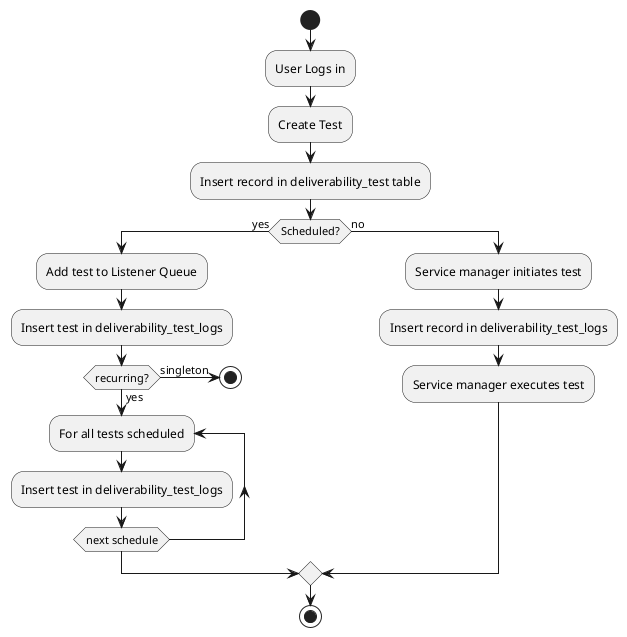 @startuml

/'author: Bushra Attarwala <bushraattarwala15@gmail.com>'/
start
:User Logs in;
  :Create Test;
  :Insert record in deliverability_test table;
  if (Scheduled?) then (yes)
    :Add test to Listener Queue;
    :Insert test in deliverability_test_logs;
    if (recurring?) then (yes)
      repeat :For all tests scheduled;
        :Insert test in deliverability_test_logs;
      repeat while (next schedule)
    else (singleton)
      stop
    end if
  else (no)
    :Service manager initiates test;
    :Insert record in deliverability_test_logs;
    :Service manager executes test;
  end if

stop
@enduml

